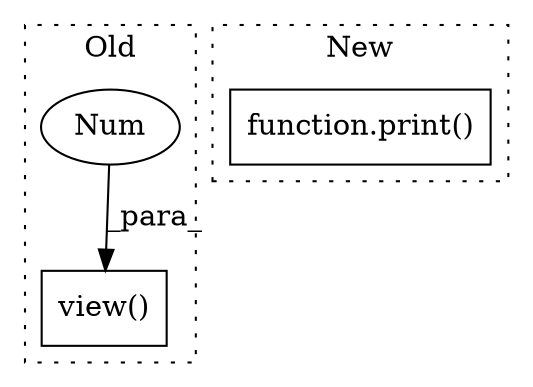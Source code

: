 digraph G {
subgraph cluster0 {
1 [label="view()" a="75" s="1671,1691" l="7,1" shape="box"];
3 [label="Num" a="76" s="1689" l="2" shape="ellipse"];
label = "Old";
style="dotted";
}
subgraph cluster1 {
2 [label="function.print()" a="75" s="2415,2439" l="6,1" shape="box"];
label = "New";
style="dotted";
}
3 -> 1 [label="_para_"];
}